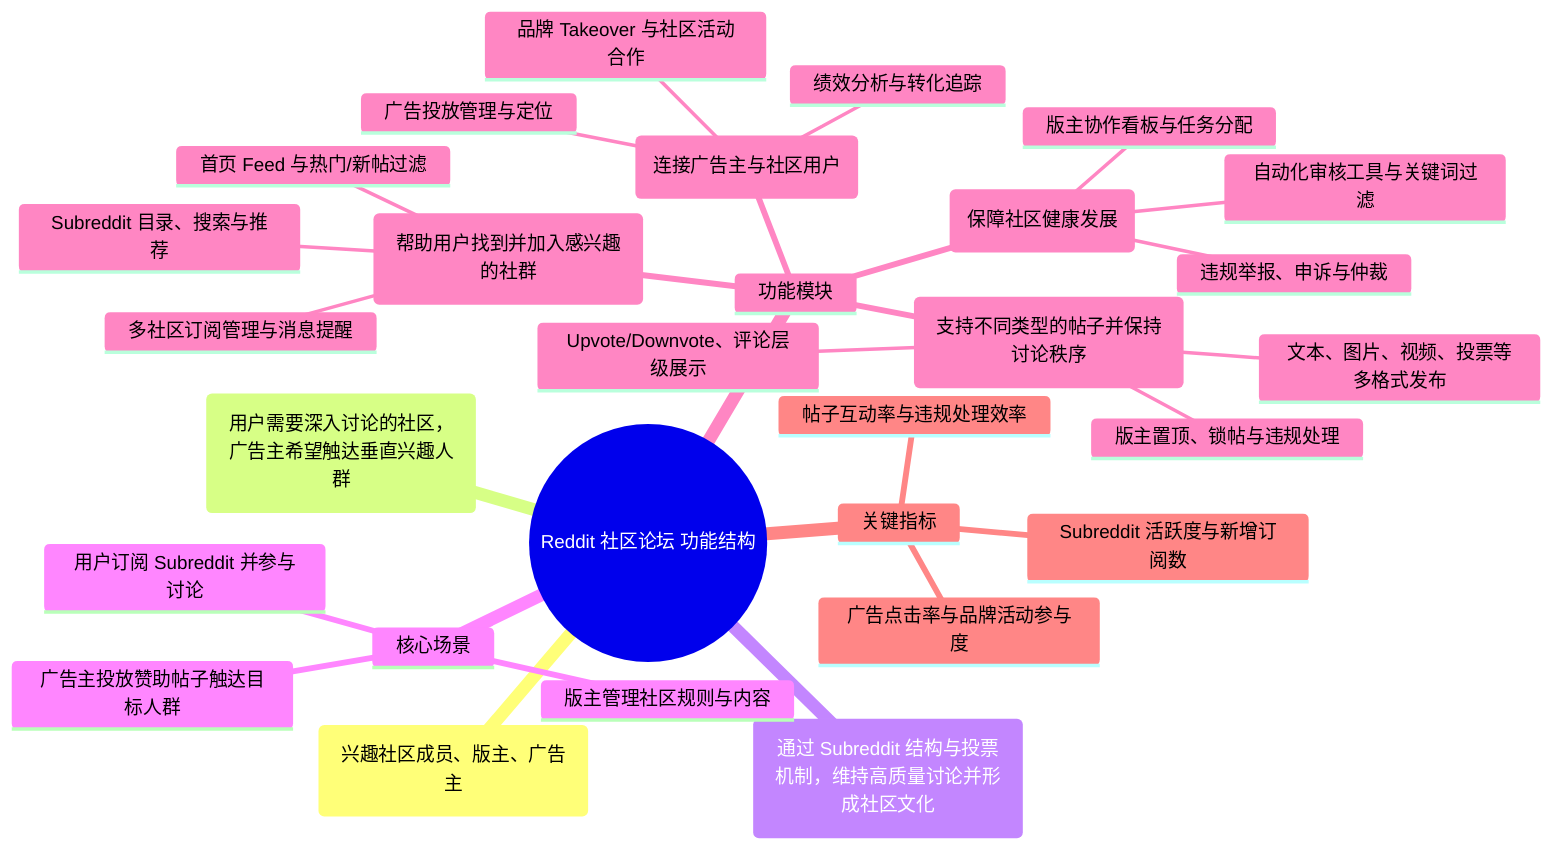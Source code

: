 %% Auto-generated by scripts/generate_assets.py
mindmap
  root((Reddit 社区论坛 功能结构))
    目标用户(兴趣社区成员、版主、广告主)
    核心痛点(用户需要深入讨论的社区，广告主希望触达垂直兴趣人群)
    价值主张(通过 Subreddit 结构与投票机制，维持高质量讨论并形成社区文化)
    核心场景
      用户订阅 Subreddit 并参与讨论
      版主管理社区规则与内容
      广告主投放赞助帖子触达目标人群
    功能模块
      社区结构与导航(帮助用户找到并加入感兴趣的社群)
        Subreddit 目录、搜索与推荐
        首页 Feed 与热门/新帖过滤
        多社区订阅管理与消息提醒
      内容发布与互动(支持不同类型的帖子并保持讨论秩序)
        文本、图片、视频、投票等多格式发布
        Upvote/Downvote、评论层级展示
        版主置顶、锁帖与违规处理
      社区治理(保障社区健康发展)
        自动化审核工具与关键词过滤
        违规举报、申诉与仲裁
        版主协作看板与任务分配
      商业化工具(连接广告主与社区用户)
        广告投放管理与定位
        品牌 Takeover 与社区活动合作
        绩效分析与转化追踪
    关键指标
      Subreddit 活跃度与新增订阅数
      帖子互动率与违规处理效率
      广告点击率与品牌活动参与度
